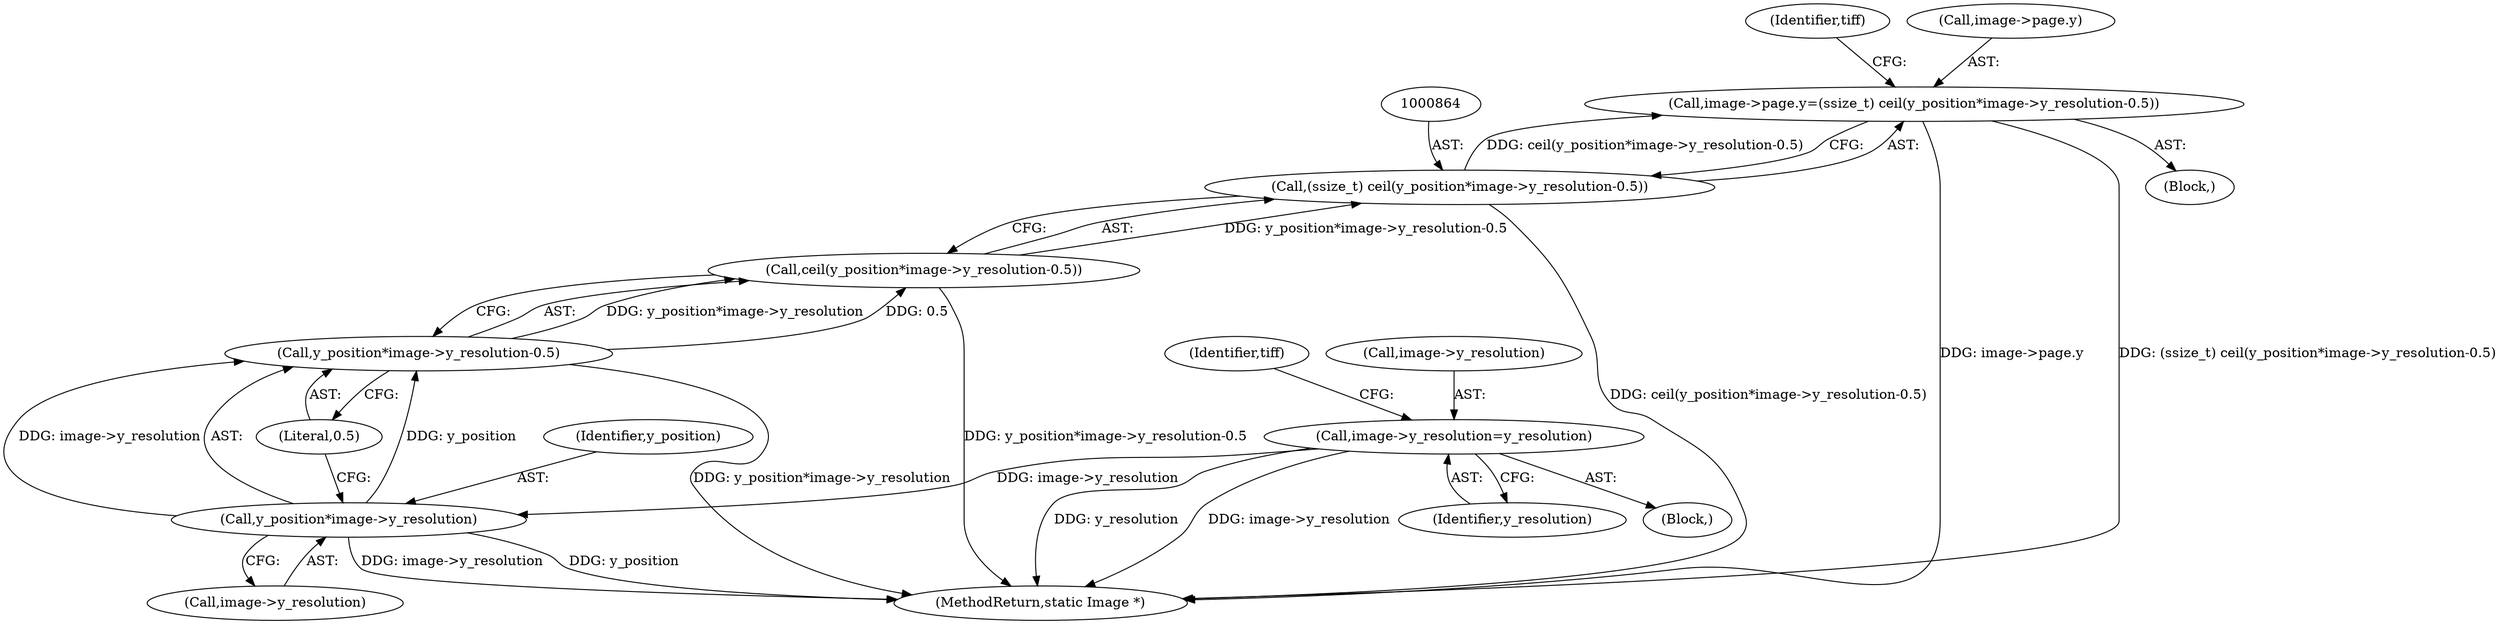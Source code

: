 digraph "0_ImageMagick_58cf5bf4fade82e3b510e8f3463a967278a3e410_0@pointer" {
"1000857" [label="(Call,image->page.y=(ssize_t) ceil(y_position*image->y_resolution-0.5))"];
"1000863" [label="(Call,(ssize_t) ceil(y_position*image->y_resolution-0.5))"];
"1000865" [label="(Call,ceil(y_position*image->y_resolution-0.5))"];
"1000866" [label="(Call,y_position*image->y_resolution-0.5)"];
"1000867" [label="(Call,y_position*image->y_resolution)"];
"1000792" [label="(Call,image->y_resolution=y_resolution)"];
"1000868" [label="(Identifier,y_position)"];
"1000876" [label="(Identifier,tiff)"];
"1000866" [label="(Call,y_position*image->y_resolution-0.5)"];
"1000840" [label="(Block,)"];
"1000872" [label="(Literal,0.5)"];
"1000792" [label="(Call,image->y_resolution=y_resolution)"];
"1000865" [label="(Call,ceil(y_position*image->y_resolution-0.5))"];
"1000858" [label="(Call,image->page.y)"];
"1000796" [label="(Identifier,y_resolution)"];
"1000800" [label="(Identifier,tiff)"];
"1000793" [label="(Call,image->y_resolution)"];
"1003385" [label="(MethodReturn,static Image *)"];
"1000857" [label="(Call,image->page.y=(ssize_t) ceil(y_position*image->y_resolution-0.5))"];
"1000786" [label="(Block,)"];
"1000869" [label="(Call,image->y_resolution)"];
"1000867" [label="(Call,y_position*image->y_resolution)"];
"1000863" [label="(Call,(ssize_t) ceil(y_position*image->y_resolution-0.5))"];
"1000857" -> "1000840"  [label="AST: "];
"1000857" -> "1000863"  [label="CFG: "];
"1000858" -> "1000857"  [label="AST: "];
"1000863" -> "1000857"  [label="AST: "];
"1000876" -> "1000857"  [label="CFG: "];
"1000857" -> "1003385"  [label="DDG: image->page.y"];
"1000857" -> "1003385"  [label="DDG: (ssize_t) ceil(y_position*image->y_resolution-0.5)"];
"1000863" -> "1000857"  [label="DDG: ceil(y_position*image->y_resolution-0.5)"];
"1000863" -> "1000865"  [label="CFG: "];
"1000864" -> "1000863"  [label="AST: "];
"1000865" -> "1000863"  [label="AST: "];
"1000863" -> "1003385"  [label="DDG: ceil(y_position*image->y_resolution-0.5)"];
"1000865" -> "1000863"  [label="DDG: y_position*image->y_resolution-0.5"];
"1000865" -> "1000866"  [label="CFG: "];
"1000866" -> "1000865"  [label="AST: "];
"1000865" -> "1003385"  [label="DDG: y_position*image->y_resolution-0.5"];
"1000866" -> "1000865"  [label="DDG: y_position*image->y_resolution"];
"1000866" -> "1000865"  [label="DDG: 0.5"];
"1000866" -> "1000872"  [label="CFG: "];
"1000867" -> "1000866"  [label="AST: "];
"1000872" -> "1000866"  [label="AST: "];
"1000866" -> "1003385"  [label="DDG: y_position*image->y_resolution"];
"1000867" -> "1000866"  [label="DDG: y_position"];
"1000867" -> "1000866"  [label="DDG: image->y_resolution"];
"1000867" -> "1000869"  [label="CFG: "];
"1000868" -> "1000867"  [label="AST: "];
"1000869" -> "1000867"  [label="AST: "];
"1000872" -> "1000867"  [label="CFG: "];
"1000867" -> "1003385"  [label="DDG: y_position"];
"1000867" -> "1003385"  [label="DDG: image->y_resolution"];
"1000792" -> "1000867"  [label="DDG: image->y_resolution"];
"1000792" -> "1000786"  [label="AST: "];
"1000792" -> "1000796"  [label="CFG: "];
"1000793" -> "1000792"  [label="AST: "];
"1000796" -> "1000792"  [label="AST: "];
"1000800" -> "1000792"  [label="CFG: "];
"1000792" -> "1003385"  [label="DDG: y_resolution"];
"1000792" -> "1003385"  [label="DDG: image->y_resolution"];
}
